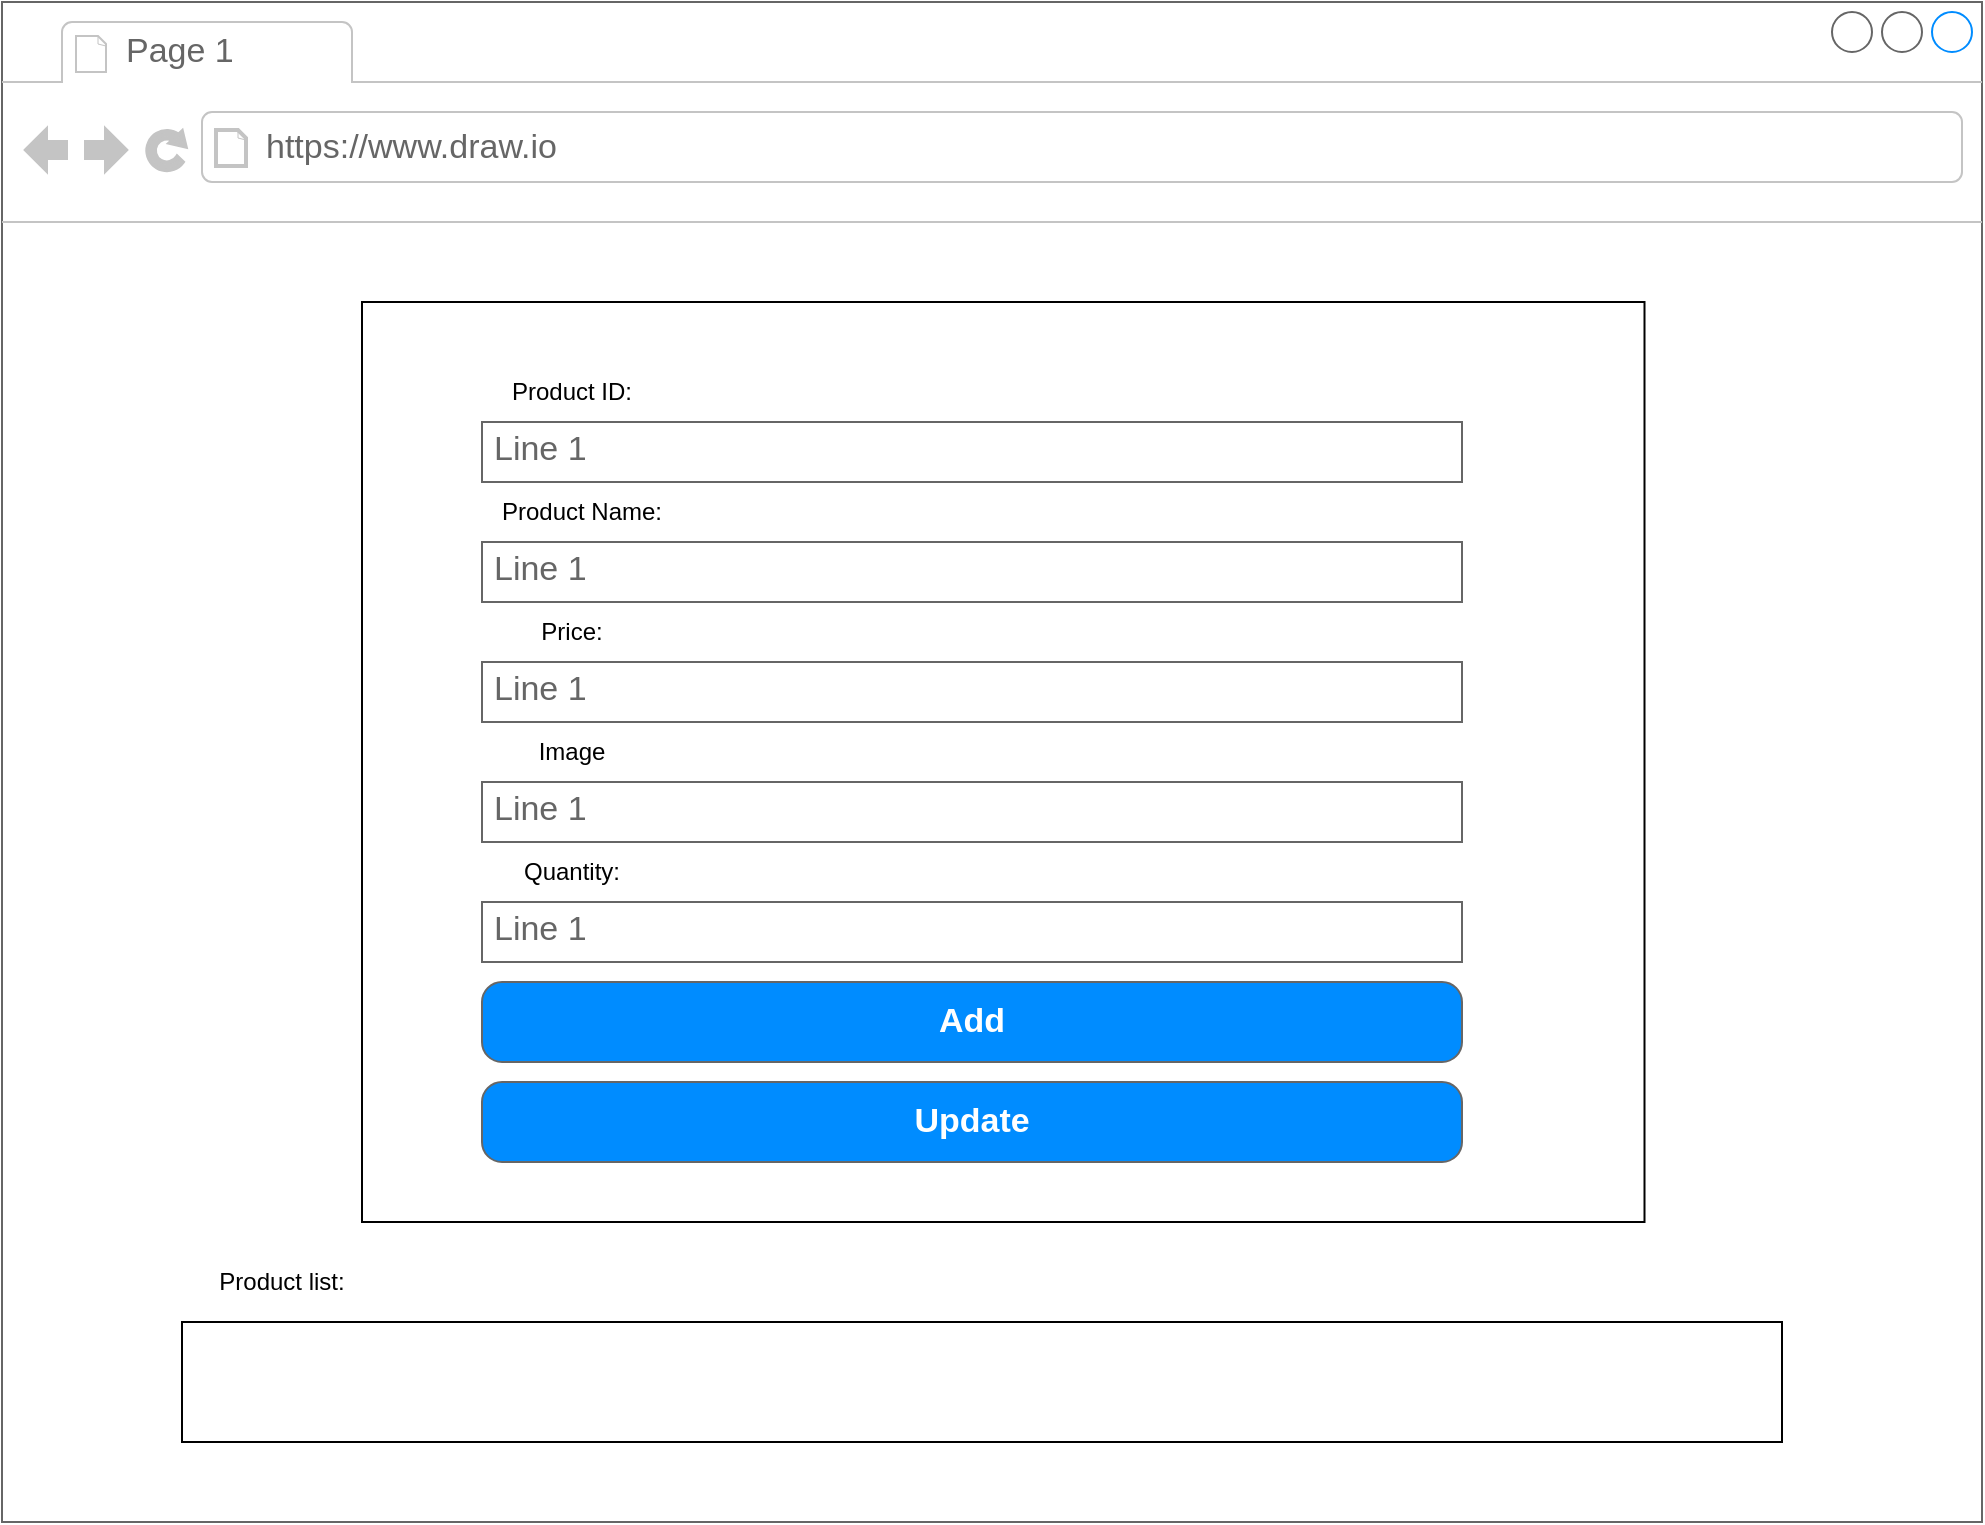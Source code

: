 <mxfile version="25.0.3" pages="3">
  <diagram id="vNbx2mIweXZLFe440dw7" name="Page-3">
    <mxGraphModel dx="1339" dy="815" grid="1" gridSize="10" guides="1" tooltips="1" connect="1" arrows="1" fold="1" page="1" pageScale="1" pageWidth="850" pageHeight="1100" math="0" shadow="0">
      <root>
        <mxCell id="0" />
        <mxCell id="1" parent="0" />
        <mxCell id="Pn1cmBC6gLqoA6BlD7dc-1" value="" style="strokeWidth=1;shadow=0;dashed=0;align=center;html=1;shape=mxgraph.mockup.containers.browserWindow;rSize=0;strokeColor=#666666;strokeColor2=#008cff;strokeColor3=#c4c4c4;mainText=,;recursiveResize=0;" vertex="1" parent="1">
          <mxGeometry x="40" y="120" width="990" height="760" as="geometry" />
        </mxCell>
        <mxCell id="Pn1cmBC6gLqoA6BlD7dc-2" value="Page 1" style="strokeWidth=1;shadow=0;dashed=0;align=center;html=1;shape=mxgraph.mockup.containers.anchor;fontSize=17;fontColor=#666666;align=left;whiteSpace=wrap;" vertex="1" parent="Pn1cmBC6gLqoA6BlD7dc-1">
          <mxGeometry x="60" y="12" width="110" height="26" as="geometry" />
        </mxCell>
        <mxCell id="Pn1cmBC6gLqoA6BlD7dc-3" value="https://www.draw.io" style="strokeWidth=1;shadow=0;dashed=0;align=center;html=1;shape=mxgraph.mockup.containers.anchor;rSize=0;fontSize=17;fontColor=#666666;align=left;" vertex="1" parent="Pn1cmBC6gLqoA6BlD7dc-1">
          <mxGeometry x="130" y="60" width="250" height="26" as="geometry" />
        </mxCell>
        <mxCell id="Pn1cmBC6gLqoA6BlD7dc-6" value="" style="rounded=0;whiteSpace=wrap;html=1;" vertex="1" parent="Pn1cmBC6gLqoA6BlD7dc-1">
          <mxGeometry x="180" y="150" width="641.25" height="460" as="geometry" />
        </mxCell>
        <mxCell id="Pn1cmBC6gLqoA6BlD7dc-7" value="Line 1" style="strokeWidth=1;shadow=0;dashed=0;align=center;html=1;shape=mxgraph.mockup.text.textBox;fontColor=#666666;align=left;fontSize=17;spacingLeft=4;spacingTop=-3;whiteSpace=wrap;strokeColor=#666666;mainText=" vertex="1" parent="Pn1cmBC6gLqoA6BlD7dc-1">
          <mxGeometry x="240" y="210" width="490" height="30" as="geometry" />
        </mxCell>
        <mxCell id="Pn1cmBC6gLqoA6BlD7dc-9" value="Line 1" style="strokeWidth=1;shadow=0;dashed=0;align=center;html=1;shape=mxgraph.mockup.text.textBox;fontColor=#666666;align=left;fontSize=17;spacingLeft=4;spacingTop=-3;whiteSpace=wrap;strokeColor=#666666;mainText=" vertex="1" parent="Pn1cmBC6gLqoA6BlD7dc-1">
          <mxGeometry x="240" y="330" width="490" height="30" as="geometry" />
        </mxCell>
        <mxCell id="Pn1cmBC6gLqoA6BlD7dc-8" value="Line 1" style="strokeWidth=1;shadow=0;dashed=0;align=center;html=1;shape=mxgraph.mockup.text.textBox;fontColor=#666666;align=left;fontSize=17;spacingLeft=4;spacingTop=-3;whiteSpace=wrap;strokeColor=#666666;mainText=" vertex="1" parent="Pn1cmBC6gLqoA6BlD7dc-1">
          <mxGeometry x="240" y="270" width="490" height="30" as="geometry" />
        </mxCell>
        <mxCell id="Pn1cmBC6gLqoA6BlD7dc-10" value="Line 1" style="strokeWidth=1;shadow=0;dashed=0;align=center;html=1;shape=mxgraph.mockup.text.textBox;fontColor=#666666;align=left;fontSize=17;spacingLeft=4;spacingTop=-3;whiteSpace=wrap;strokeColor=#666666;mainText=" vertex="1" parent="Pn1cmBC6gLqoA6BlD7dc-1">
          <mxGeometry x="240" y="390" width="490" height="30" as="geometry" />
        </mxCell>
        <mxCell id="Pn1cmBC6gLqoA6BlD7dc-12" value="Product ID:" style="text;html=1;align=center;verticalAlign=middle;whiteSpace=wrap;rounded=0;" vertex="1" parent="Pn1cmBC6gLqoA6BlD7dc-1">
          <mxGeometry x="235" y="180" width="100" height="30" as="geometry" />
        </mxCell>
        <mxCell id="Pn1cmBC6gLqoA6BlD7dc-13" value="Product Name:" style="text;html=1;align=center;verticalAlign=middle;whiteSpace=wrap;rounded=0;" vertex="1" parent="Pn1cmBC6gLqoA6BlD7dc-1">
          <mxGeometry x="240" y="240" width="100" height="30" as="geometry" />
        </mxCell>
        <mxCell id="Pn1cmBC6gLqoA6BlD7dc-14" value="Price:" style="text;html=1;align=center;verticalAlign=middle;whiteSpace=wrap;rounded=0;" vertex="1" parent="Pn1cmBC6gLqoA6BlD7dc-1">
          <mxGeometry x="240" y="300" width="90" height="30" as="geometry" />
        </mxCell>
        <mxCell id="Pn1cmBC6gLqoA6BlD7dc-15" value="Line 1" style="strokeWidth=1;shadow=0;dashed=0;align=center;html=1;shape=mxgraph.mockup.text.textBox;fontColor=#666666;align=left;fontSize=17;spacingLeft=4;spacingTop=-3;whiteSpace=wrap;strokeColor=#666666;mainText=" vertex="1" parent="Pn1cmBC6gLqoA6BlD7dc-1">
          <mxGeometry x="240" y="450" width="490" height="30" as="geometry" />
        </mxCell>
        <mxCell id="Pn1cmBC6gLqoA6BlD7dc-16" value="Image" style="text;html=1;align=center;verticalAlign=middle;whiteSpace=wrap;rounded=0;" vertex="1" parent="Pn1cmBC6gLqoA6BlD7dc-1">
          <mxGeometry x="240" y="360" width="90" height="30" as="geometry" />
        </mxCell>
        <mxCell id="Pn1cmBC6gLqoA6BlD7dc-17" value="Quantity:" style="text;html=1;align=center;verticalAlign=middle;whiteSpace=wrap;rounded=0;" vertex="1" parent="Pn1cmBC6gLqoA6BlD7dc-1">
          <mxGeometry x="240" y="420" width="90" height="30" as="geometry" />
        </mxCell>
        <mxCell id="Pn1cmBC6gLqoA6BlD7dc-18" value="Add" style="strokeWidth=1;shadow=0;dashed=0;align=center;html=1;shape=mxgraph.mockup.buttons.button;strokeColor=#666666;fontColor=#ffffff;mainText=;buttonStyle=round;fontSize=17;fontStyle=1;fillColor=#008cff;whiteSpace=wrap;" vertex="1" parent="Pn1cmBC6gLqoA6BlD7dc-1">
          <mxGeometry x="240" y="490" width="490" height="40" as="geometry" />
        </mxCell>
        <mxCell id="Pn1cmBC6gLqoA6BlD7dc-19" value="Update" style="strokeWidth=1;shadow=0;dashed=0;align=center;html=1;shape=mxgraph.mockup.buttons.button;strokeColor=#666666;fontColor=#ffffff;mainText=;buttonStyle=round;fontSize=17;fontStyle=1;fillColor=#008cff;whiteSpace=wrap;" vertex="1" parent="Pn1cmBC6gLqoA6BlD7dc-1">
          <mxGeometry x="240" y="540" width="490" height="40" as="geometry" />
        </mxCell>
        <mxCell id="Pn1cmBC6gLqoA6BlD7dc-20" value="" style="rounded=0;whiteSpace=wrap;html=1;" vertex="1" parent="Pn1cmBC6gLqoA6BlD7dc-1">
          <mxGeometry x="90" y="660" width="800" height="60" as="geometry" />
        </mxCell>
        <mxCell id="Pn1cmBC6gLqoA6BlD7dc-21" value="Product list:" style="text;html=1;align=center;verticalAlign=middle;whiteSpace=wrap;rounded=0;" vertex="1" parent="Pn1cmBC6gLqoA6BlD7dc-1">
          <mxGeometry x="90" y="620" width="100" height="40" as="geometry" />
        </mxCell>
      </root>
    </mxGraphModel>
  </diagram>
  <diagram id="bok-sWWIlnlZ_oNCs_i2" name="Page-2">
    <mxGraphModel dx="1339" dy="815" grid="1" gridSize="10" guides="1" tooltips="1" connect="1" arrows="1" fold="1" page="1" pageScale="1" pageWidth="850" pageHeight="1100" math="0" shadow="0">
      <root>
        <mxCell id="0" />
        <mxCell id="1" parent="0" />
        <mxCell id="mqmn-9pY4f4E6HqWmVWy-1" value="" style="strokeWidth=1;shadow=0;dashed=0;align=center;html=1;shape=mxgraph.mockup.containers.browserWindow;rSize=0;strokeColor=#666666;strokeColor2=#008cff;strokeColor3=#c4c4c4;mainText=,;recursiveResize=0;" vertex="1" parent="1">
          <mxGeometry x="90" y="220" width="700" height="550" as="geometry" />
        </mxCell>
        <mxCell id="mqmn-9pY4f4E6HqWmVWy-2" value="Page 1" style="strokeWidth=1;shadow=0;dashed=0;align=center;html=1;shape=mxgraph.mockup.containers.anchor;fontSize=17;fontColor=#666666;align=left;whiteSpace=wrap;" vertex="1" parent="mqmn-9pY4f4E6HqWmVWy-1">
          <mxGeometry x="60" y="12" width="110" height="26" as="geometry" />
        </mxCell>
        <mxCell id="mqmn-9pY4f4E6HqWmVWy-3" value="https://www.draw.io" style="strokeWidth=1;shadow=0;dashed=0;align=center;html=1;shape=mxgraph.mockup.containers.anchor;rSize=0;fontSize=17;fontColor=#666666;align=left;" vertex="1" parent="mqmn-9pY4f4E6HqWmVWy-1">
          <mxGeometry x="130" y="60" width="250" height="26" as="geometry" />
        </mxCell>
        <mxCell id="mqmn-9pY4f4E6HqWmVWy-4" value="" style="rounded=0;whiteSpace=wrap;html=1;" vertex="1" parent="mqmn-9pY4f4E6HqWmVWy-1">
          <mxGeometry x="50" y="160" width="120" height="150" as="geometry" />
        </mxCell>
        <mxCell id="mqmn-9pY4f4E6HqWmVWy-6" value="" style="rounded=0;whiteSpace=wrap;html=1;" vertex="1" parent="mqmn-9pY4f4E6HqWmVWy-1">
          <mxGeometry x="520" y="160" width="120" height="150" as="geometry" />
        </mxCell>
        <mxCell id="mqmn-9pY4f4E6HqWmVWy-5" value="" style="rounded=0;whiteSpace=wrap;html=1;" vertex="1" parent="mqmn-9pY4f4E6HqWmVWy-1">
          <mxGeometry x="290" y="160" width="120" height="150" as="geometry" />
        </mxCell>
        <mxCell id="mqmn-9pY4f4E6HqWmVWy-7" value="" style="rounded=0;whiteSpace=wrap;html=1;" vertex="1" parent="mqmn-9pY4f4E6HqWmVWy-1">
          <mxGeometry x="290" y="380" width="120" height="150" as="geometry" />
        </mxCell>
        <mxCell id="mqmn-9pY4f4E6HqWmVWy-9" value="Product 2" style="text;html=1;align=center;verticalAlign=middle;whiteSpace=wrap;rounded=0;" vertex="1" parent="mqmn-9pY4f4E6HqWmVWy-1">
          <mxGeometry x="320" y="240" width="60" height="30" as="geometry" />
        </mxCell>
        <mxCell id="mqmn-9pY4f4E6HqWmVWy-8" value="Product 1" style="text;html=1;align=center;verticalAlign=middle;whiteSpace=wrap;rounded=0;" vertex="1" parent="mqmn-9pY4f4E6HqWmVWy-1">
          <mxGeometry x="80" y="240" width="60" height="30" as="geometry" />
        </mxCell>
        <mxCell id="mqmn-9pY4f4E6HqWmVWy-20" value="Product 4" style="text;html=1;align=center;verticalAlign=middle;whiteSpace=wrap;rounded=0;" vertex="1" parent="mqmn-9pY4f4E6HqWmVWy-1">
          <mxGeometry x="320" y="460" width="60" height="30" as="geometry" />
        </mxCell>
        <mxCell id="mqmn-9pY4f4E6HqWmVWy-19" value="Product 3" style="text;html=1;align=center;verticalAlign=middle;whiteSpace=wrap;rounded=0;" vertex="1" parent="mqmn-9pY4f4E6HqWmVWy-1">
          <mxGeometry x="550" y="240" width="60" height="30" as="geometry" />
        </mxCell>
        <mxCell id="mqmn-9pY4f4E6HqWmVWy-21" value="&lt;font style=&quot;font-size: 13px;&quot;&gt;Your cart&lt;/font&gt;" style="text;html=1;align=center;verticalAlign=middle;whiteSpace=wrap;rounded=0;" vertex="1" parent="mqmn-9pY4f4E6HqWmVWy-1">
          <mxGeometry x="295" y="330" width="110" height="60" as="geometry" />
        </mxCell>
        <mxCell id="mqmn-9pY4f4E6HqWmVWy-22" value="Product list" style="text;html=1;align=center;verticalAlign=middle;whiteSpace=wrap;rounded=0;" vertex="1" parent="mqmn-9pY4f4E6HqWmVWy-1">
          <mxGeometry x="295" y="120" width="110" height="30" as="geometry" />
        </mxCell>
      </root>
    </mxGraphModel>
  </diagram>
  <diagram name="Page-1" id="RS54t1QEL3yaIAfK-jIc">
    <mxGraphModel grid="1" page="1" gridSize="10" guides="1" tooltips="1" connect="1" arrows="1" fold="1" pageScale="1" pageWidth="850" pageHeight="1100" math="0" shadow="0">
      <root>
        <mxCell id="0" />
        <mxCell id="1" parent="0" />
        <mxCell id="wB6HAqRGLL_yjEWUILM6-1" value="" style="strokeWidth=1;shadow=0;dashed=0;align=center;html=1;shape=mxgraph.mockup.containers.browserWindow;rSize=0;strokeColor=#666666;strokeColor2=#008cff;strokeColor3=#c4c4c4;mainText=,;recursiveResize=0;" vertex="1" parent="1">
          <mxGeometry x="70" y="240" width="740" height="510" as="geometry" />
        </mxCell>
        <mxCell id="wB6HAqRGLL_yjEWUILM6-2" value="Page 1" style="strokeWidth=1;shadow=0;dashed=0;align=center;html=1;shape=mxgraph.mockup.containers.anchor;fontSize=17;fontColor=#666666;align=left;whiteSpace=wrap;" vertex="1" parent="wB6HAqRGLL_yjEWUILM6-1">
          <mxGeometry x="60" y="12" width="110" height="26" as="geometry" />
        </mxCell>
        <mxCell id="wB6HAqRGLL_yjEWUILM6-3" value="https://www.draw.io" style="strokeWidth=1;shadow=0;dashed=0;align=center;html=1;shape=mxgraph.mockup.containers.anchor;rSize=0;fontSize=17;fontColor=#666666;align=left;" vertex="1" parent="wB6HAqRGLL_yjEWUILM6-1">
          <mxGeometry x="130" y="60" width="250" height="26" as="geometry" />
        </mxCell>
        <mxCell id="wB6HAqRGLL_yjEWUILM6-4" value="" style="strokeWidth=1;shadow=0;dashed=0;align=center;html=1;shape=mxgraph.mockup.forms.rrect;rSize=0;strokeColor=#999999;fillColor=#ffffff;" vertex="1" parent="wB6HAqRGLL_yjEWUILM6-1">
          <mxGeometry x="270" y="150" width="200" height="300" as="geometry" />
        </mxCell>
        <mxCell id="wB6HAqRGLL_yjEWUILM6-5" value="Sign In" style="strokeWidth=1;shadow=0;dashed=0;align=center;html=1;shape=mxgraph.mockup.forms.anchor;fontSize=12;fontColor=#666666;align=left;resizeWidth=1;spacingLeft=0;" vertex="1" parent="wB6HAqRGLL_yjEWUILM6-4">
          <mxGeometry width="100" height="20" relative="1" as="geometry">
            <mxPoint x="10" y="10" as="offset" />
          </mxGeometry>
        </mxCell>
        <mxCell id="wB6HAqRGLL_yjEWUILM6-6" value="" style="shape=line;strokeColor=#ddeeff;strokeWidth=2;html=1;resizeWidth=1;" vertex="1" parent="wB6HAqRGLL_yjEWUILM6-4">
          <mxGeometry width="180" height="10" relative="1" as="geometry">
            <mxPoint x="10" y="30" as="offset" />
          </mxGeometry>
        </mxCell>
        <mxCell id="wB6HAqRGLL_yjEWUILM6-7" value="User Name:" style="strokeWidth=1;shadow=0;dashed=0;align=center;html=1;shape=mxgraph.mockup.forms.anchor;fontSize=12;fontColor=#666666;align=left;resizeWidth=1;spacingLeft=0;" vertex="1" parent="wB6HAqRGLL_yjEWUILM6-4">
          <mxGeometry width="100" height="20" relative="1" as="geometry">
            <mxPoint x="10" y="40" as="offset" />
          </mxGeometry>
        </mxCell>
        <mxCell id="wB6HAqRGLL_yjEWUILM6-8" value="johndoe" style="strokeWidth=1;shadow=0;dashed=0;align=center;html=1;shape=mxgraph.mockup.forms.rrect;rSize=0;strokeColor=#999999;fontColor=#666666;align=left;spacingLeft=5;resizeWidth=1;" vertex="1" parent="wB6HAqRGLL_yjEWUILM6-4">
          <mxGeometry width="150" height="25" relative="1" as="geometry">
            <mxPoint x="10" y="60" as="offset" />
          </mxGeometry>
        </mxCell>
        <mxCell id="wB6HAqRGLL_yjEWUILM6-9" value="Password:" style="strokeWidth=1;shadow=0;dashed=0;align=center;html=1;shape=mxgraph.mockup.forms.anchor;fontSize=12;fontColor=#666666;align=left;resizeWidth=1;spacingLeft=0;" vertex="1" parent="wB6HAqRGLL_yjEWUILM6-4">
          <mxGeometry width="100" height="20" relative="1" as="geometry">
            <mxPoint x="10" y="95" as="offset" />
          </mxGeometry>
        </mxCell>
        <mxCell id="wB6HAqRGLL_yjEWUILM6-10" value="********" style="strokeWidth=1;shadow=0;dashed=0;align=center;html=1;shape=mxgraph.mockup.forms.rrect;rSize=0;strokeColor=#999999;fontColor=#666666;align=left;spacingLeft=5;resizeWidth=1;" vertex="1" parent="wB6HAqRGLL_yjEWUILM6-4">
          <mxGeometry width="150" height="25" relative="1" as="geometry">
            <mxPoint x="10" y="115" as="offset" />
          </mxGeometry>
        </mxCell>
        <mxCell id="wB6HAqRGLL_yjEWUILM6-11" value="SIGN IN" style="strokeWidth=1;shadow=0;dashed=0;align=center;html=1;shape=mxgraph.mockup.forms.rrect;rSize=5;strokeColor=none;fontColor=#ffffff;fillColor=#66bbff;fontSize=16;fontStyle=1;" vertex="1" parent="wB6HAqRGLL_yjEWUILM6-4">
          <mxGeometry y="1" width="80" height="30" relative="1" as="geometry">
            <mxPoint x="20" y="-150" as="offset" />
          </mxGeometry>
        </mxCell>
        <mxCell id="wB6HAqRGLL_yjEWUILM6-12" value="Forgot Password?" style="strokeWidth=1;shadow=0;dashed=0;align=center;html=1;shape=mxgraph.mockup.forms.anchor;fontSize=12;fontColor=#9999ff;align=left;spacingLeft=0;fontStyle=4;resizeWidth=1;" vertex="1" parent="wB6HAqRGLL_yjEWUILM6-4">
          <mxGeometry y="1" width="150" height="20" relative="1" as="geometry">
            <mxPoint x="10" y="-110" as="offset" />
          </mxGeometry>
        </mxCell>
        <mxCell id="wB6HAqRGLL_yjEWUILM6-13" value="" style="shape=line;strokeColor=#ddeeff;strokeWidth=2;html=1;resizeWidth=1;" vertex="1" parent="wB6HAqRGLL_yjEWUILM6-4">
          <mxGeometry y="1" width="180" height="10" relative="1" as="geometry">
            <mxPoint x="10" y="-90" as="offset" />
          </mxGeometry>
        </mxCell>
        <mxCell id="wB6HAqRGLL_yjEWUILM6-14" value="New User" style="strokeWidth=1;shadow=0;dashed=0;align=center;html=1;shape=mxgraph.mockup.forms.anchor;fontSize=12;fontColor=#666666;align=left;spacingLeft=0;resizeWidth=1;" vertex="1" parent="wB6HAqRGLL_yjEWUILM6-4">
          <mxGeometry y="1" width="150" height="20" relative="1" as="geometry">
            <mxPoint x="10" y="-70" as="offset" />
          </mxGeometry>
        </mxCell>
        <mxCell id="wB6HAqRGLL_yjEWUILM6-15" value="SIGN UP" style="strokeWidth=1;shadow=0;dashed=0;align=center;html=1;shape=mxgraph.mockup.forms.rrect;rSize=5;strokeColor=none;fontColor=#ffffff;fillColor=#66bbff;fontSize=16;fontStyle=1;" vertex="1" parent="wB6HAqRGLL_yjEWUILM6-4">
          <mxGeometry y="1" width="80" height="30" relative="1" as="geometry">
            <mxPoint x="20" y="-50" as="offset" />
          </mxGeometry>
        </mxCell>
      </root>
    </mxGraphModel>
  </diagram>
</mxfile>
